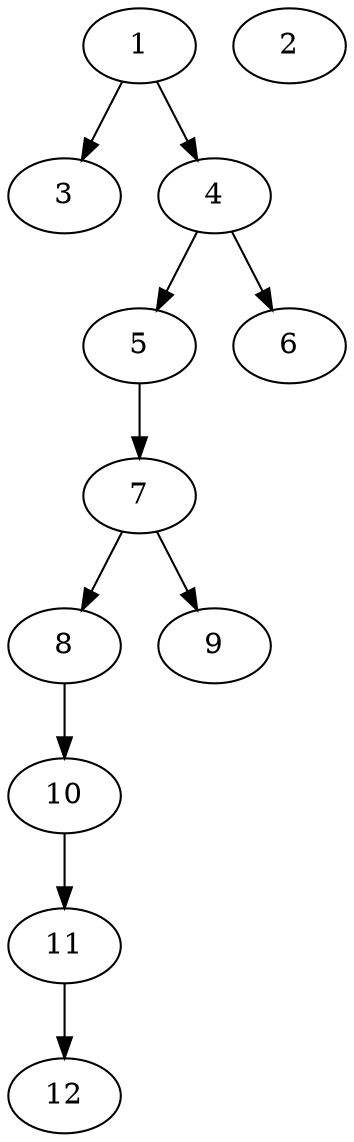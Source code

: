 // DAG (tier=1-easy, mode=compute, n=12, ccr=0.268, fat=0.399, density=0.286, regular=0.737, jump=0.066, mindata=262144, maxdata=2097152)
// DAG automatically generated by daggen at Sun Aug 24 16:33:32 2025
// /home/ermia/Project/Environments/daggen/bin/daggen --dot --ccr 0.268 --fat 0.399 --regular 0.737 --density 0.286 --jump 0.066 --mindata 262144 --maxdata 2097152 -n 12 
digraph G {
  1 [size="4198127978589852", alpha="0.08", expect_size="2099063989294926"]
  1 -> 3 [size ="10410228973568"]
  1 -> 4 [size ="10410228973568"]
  2 [size="1333540045441831", alpha="0.13", expect_size="666770022720915"]
  3 [size="250578294154462", alpha="0.12", expect_size="125289147077231"]
  4 [size="12303262601593314", alpha="0.12", expect_size="6151631300796657"]
  4 -> 5 [size ="5530978353152"]
  4 -> 6 [size ="5530978353152"]
  5 [size="138157231000122", alpha="0.17", expect_size="69078615500061"]
  5 -> 7 [size ="2190441709568"]
  6 [size="983710257332576", alpha="0.09", expect_size="491855128666288"]
  7 [size="1159690106777370624", alpha="0.05", expect_size="579845053388685312"]
  7 -> 8 [size ="8830486315008"]
  7 -> 9 [size ="8830486315008"]
  8 [size="162586455726264", alpha="0.14", expect_size="81293227863132"]
  8 -> 10 [size ="3709652172800"]
  9 [size="3389925949452582912", alpha="0.12", expect_size="1694962974726291456"]
  10 [size="6345928116732428288", alpha="0.09", expect_size="3172964058366214144"]
  10 -> 11 [size ="27421218701312"]
  11 [size="2883661443629056000", alpha="0.19", expect_size="1441830721814528000"]
  11 -> 12 [size ="16207629516800"]
  12 [size="592660118161873", alpha="0.14", expect_size="296330059080936"]
}